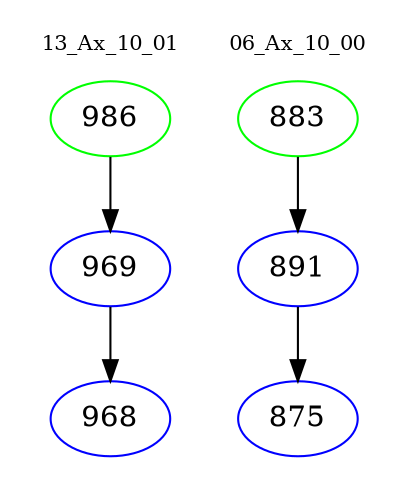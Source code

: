 digraph{
subgraph cluster_0 {
color = white
label = "13_Ax_10_01";
fontsize=10;
T0_986 [label="986", color="green"]
T0_986 -> T0_969 [color="black"]
T0_969 [label="969", color="blue"]
T0_969 -> T0_968 [color="black"]
T0_968 [label="968", color="blue"]
}
subgraph cluster_1 {
color = white
label = "06_Ax_10_00";
fontsize=10;
T1_883 [label="883", color="green"]
T1_883 -> T1_891 [color="black"]
T1_891 [label="891", color="blue"]
T1_891 -> T1_875 [color="black"]
T1_875 [label="875", color="blue"]
}
}

